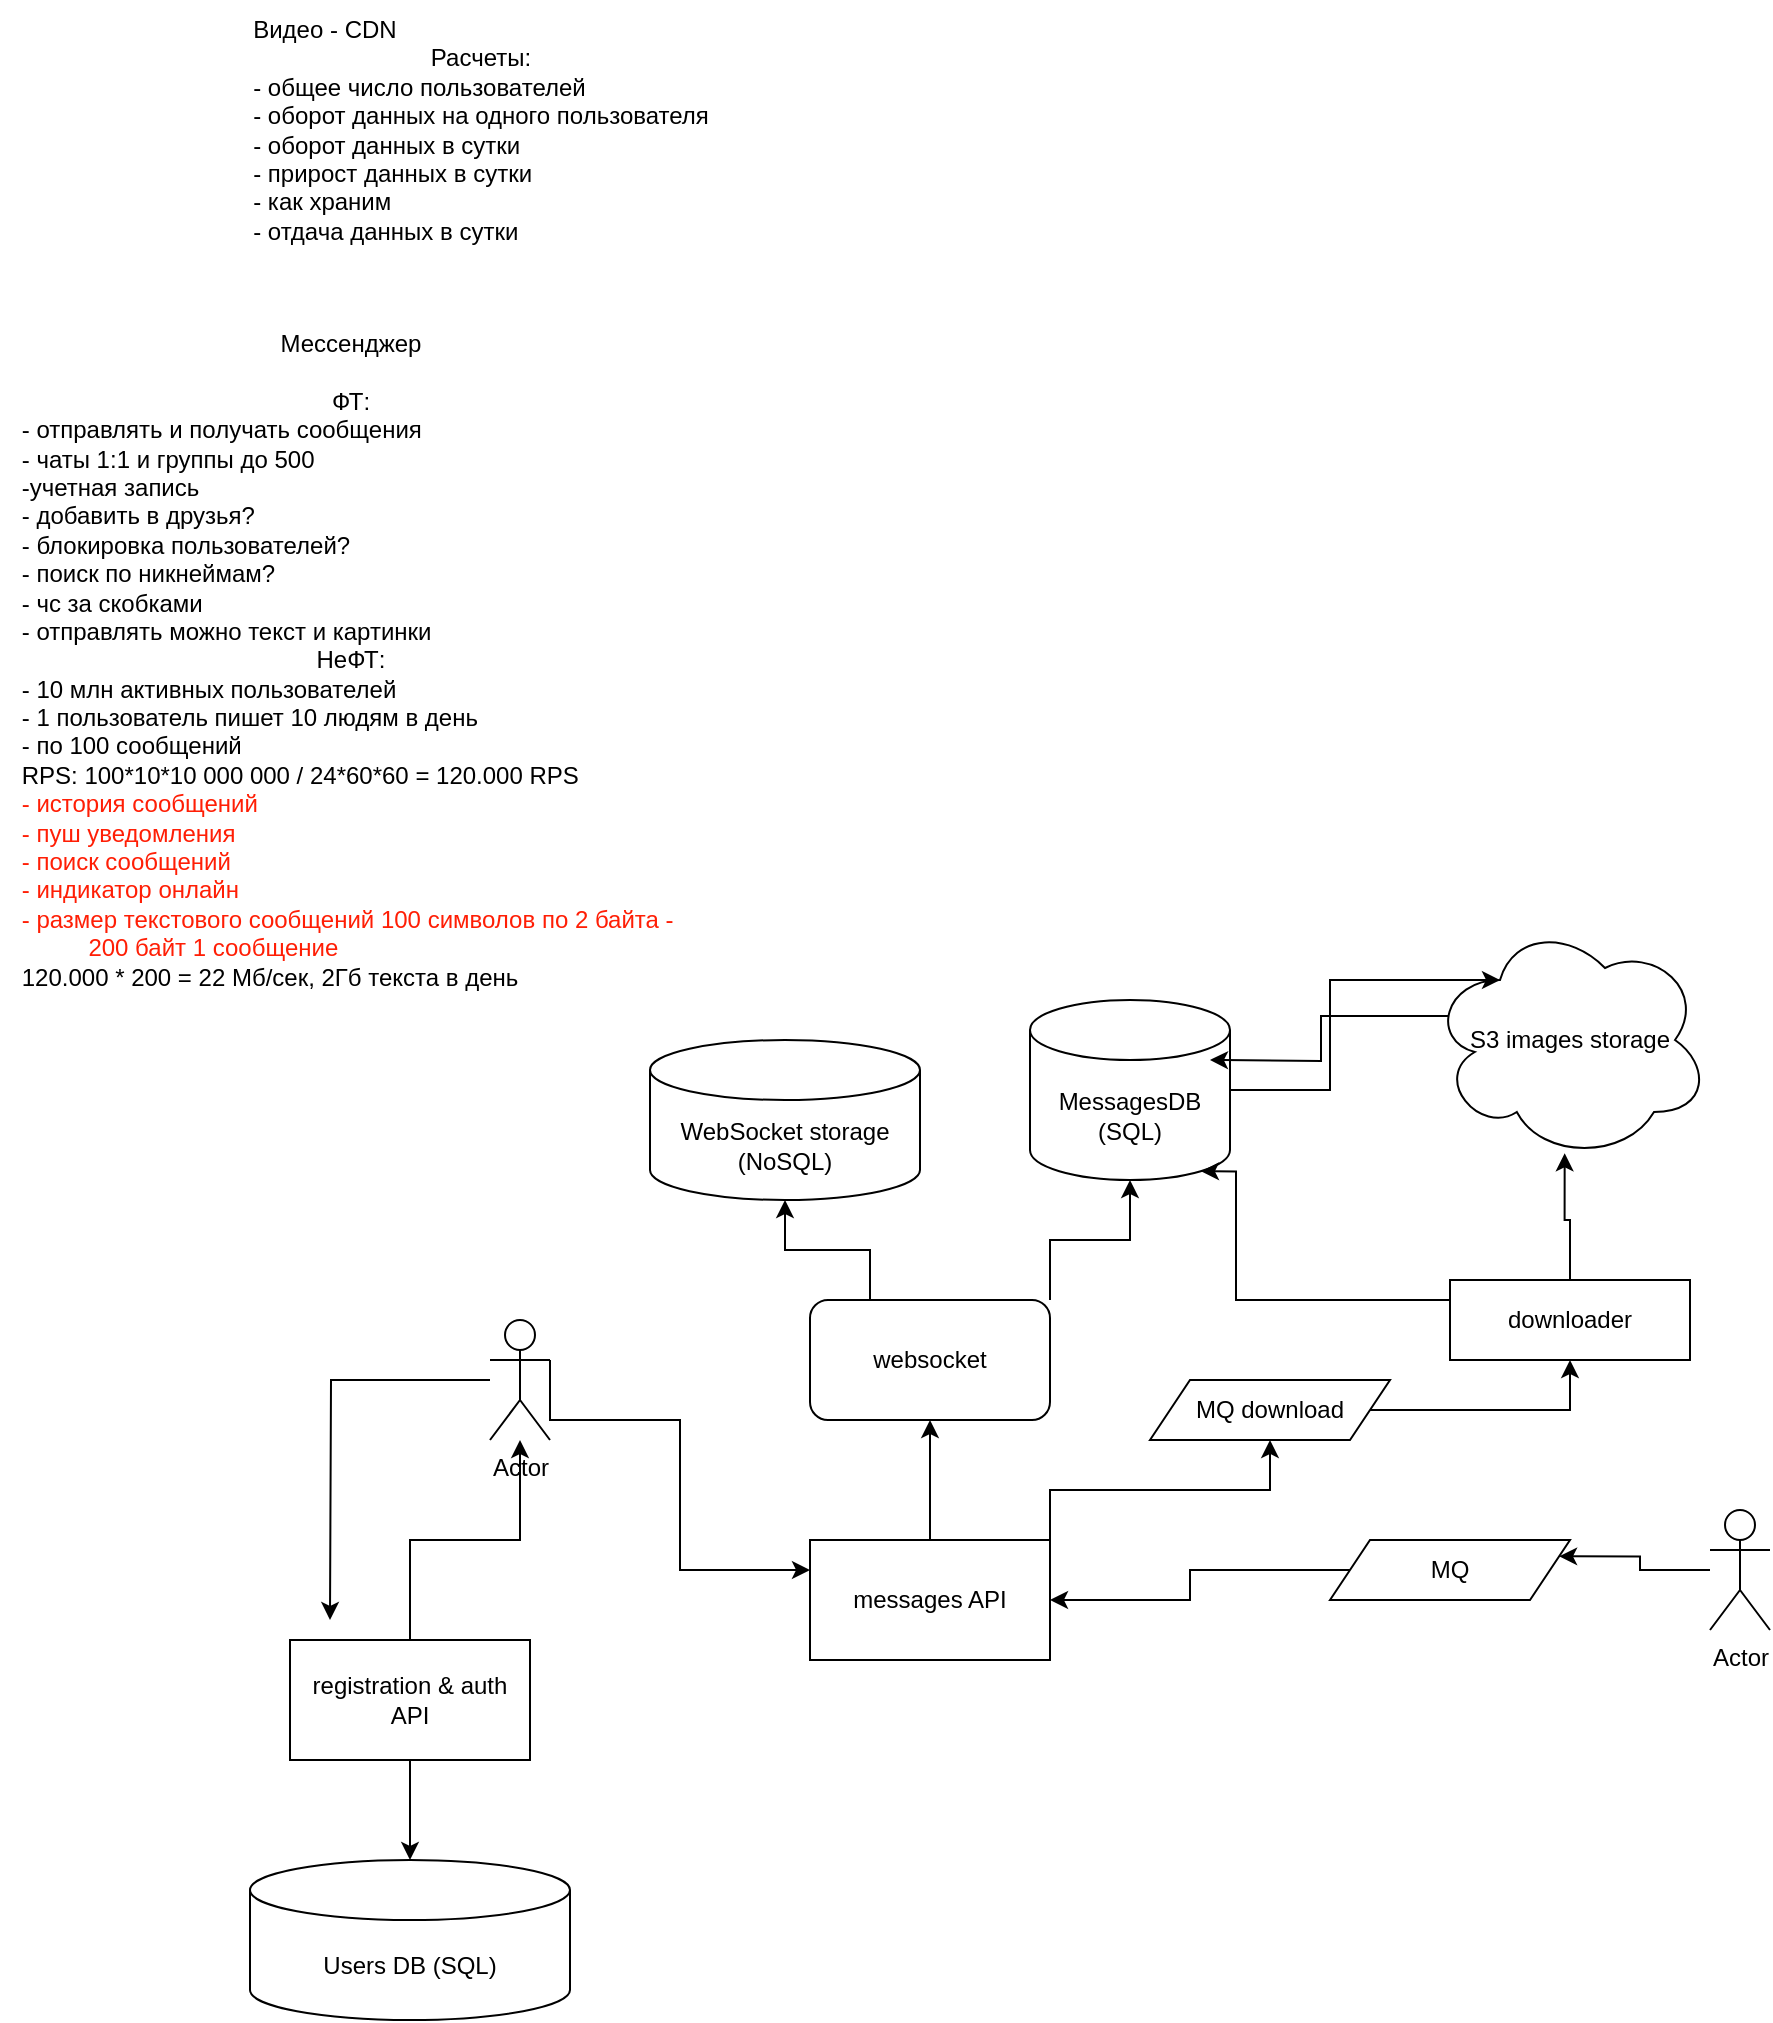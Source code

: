 <mxfile version="24.7.17">
  <diagram name="Страница — 1" id="VeJcSM31CE5ULs4fx9Ry">
    <mxGraphModel dx="1912" dy="417" grid="1" gridSize="10" guides="1" tooltips="1" connect="1" arrows="1" fold="1" page="1" pageScale="1" pageWidth="1169" pageHeight="827" math="0" shadow="0">
      <root>
        <mxCell id="0" />
        <mxCell id="1" parent="0" />
        <mxCell id="eisco_ME9Cg9zlp9eTQ7-1" value="&lt;div style=&quot;text-align: left;&quot;&gt;&lt;span style=&quot;background-color: initial;&quot;&gt;Видео - CDN&lt;/span&gt;&lt;/div&gt;&lt;div&gt;Расчеты:&lt;/div&gt;&lt;div style=&quot;text-align: left;&quot;&gt;- общее число пользователей&lt;/div&gt;&lt;div style=&quot;text-align: left;&quot;&gt;- оборот данных на одного пользователя&lt;/div&gt;&lt;div style=&quot;text-align: left;&quot;&gt;- оборот данных в сутки&lt;/div&gt;&lt;div style=&quot;text-align: left;&quot;&gt;- прирост данных в сутки&lt;/div&gt;&lt;div style=&quot;text-align: left;&quot;&gt;- как храним&lt;/div&gt;&lt;div style=&quot;text-align: left;&quot;&gt;- отдача данных в сутки&lt;/div&gt;" style="text;html=1;align=center;verticalAlign=middle;resizable=0;points=[];autosize=1;strokeColor=none;fillColor=none;" vertex="1" parent="1">
          <mxGeometry x="110" y="40" width="250" height="130" as="geometry" />
        </mxCell>
        <mxCell id="eisco_ME9Cg9zlp9eTQ7-2" value="Мессенджер&lt;div&gt;&lt;br&gt;&lt;div&gt;ФТ:&lt;/div&gt;&lt;div style=&quot;text-align: left;&quot;&gt;- отправлять и получать сообщения&lt;/div&gt;&lt;div style=&quot;text-align: left;&quot;&gt;- чаты 1:1 и группы до 500&lt;/div&gt;&lt;div style=&quot;text-align: left;&quot;&gt;-учетная запись&lt;/div&gt;&lt;div style=&quot;text-align: left;&quot;&gt;- добавить в друзья?&lt;/div&gt;&lt;div style=&quot;text-align: left;&quot;&gt;- блокировка пользователей?&lt;/div&gt;&lt;div style=&quot;text-align: left;&quot;&gt;- поиск по никнеймам?&lt;/div&gt;&lt;div style=&quot;text-align: left;&quot;&gt;- чс за скобками&lt;/div&gt;&lt;div style=&quot;text-align: left;&quot;&gt;- отправлять можно текст и картинки&lt;/div&gt;&lt;div&gt;НеФТ:&lt;/div&gt;&lt;/div&gt;&lt;div style=&quot;text-align: left;&quot;&gt;- 10 млн активных пользователей&lt;/div&gt;&lt;div style=&quot;text-align: left;&quot;&gt;- 1 пользователь пишет 10 людям в день&lt;/div&gt;&lt;div style=&quot;text-align: left;&quot;&gt;- по 100 сообщений&lt;/div&gt;&lt;div style=&quot;text-align: left;&quot;&gt;RPS: 100*10*10 000 000 / 24*60*60 = 120.000 RPS&lt;/div&gt;&lt;div style=&quot;text-align: left;&quot;&gt;&lt;font color=&quot;#ff1e05&quot;&gt;- история сообщений&lt;/font&gt;&lt;/div&gt;&lt;div style=&quot;text-align: left;&quot;&gt;&lt;font color=&quot;#ff1e05&quot;&gt;- пуш уведомления&lt;/font&gt;&lt;/div&gt;&lt;div style=&quot;text-align: left;&quot;&gt;&lt;font color=&quot;#ff1e05&quot;&gt;- поиск сообщений&lt;/font&gt;&lt;/div&gt;&lt;div style=&quot;text-align: left;&quot;&gt;&lt;font color=&quot;#ff1e05&quot;&gt;- индикатор онлайн&lt;/font&gt;&lt;/div&gt;&lt;div style=&quot;text-align: left;&quot;&gt;&lt;font color=&quot;#ff1e05&quot;&gt;- размер текстового сообщений 100 символов по 2 байта -&amp;nbsp;&lt;/font&gt;&lt;/div&gt;&lt;div style=&quot;text-align: left;&quot;&gt;&lt;font color=&quot;#ff1e05&quot;&gt;&amp;nbsp; &amp;nbsp; &amp;nbsp; &amp;nbsp; &amp;nbsp; 200 байт 1 сообщение&lt;/font&gt;&lt;/div&gt;&lt;div style=&quot;text-align: left;&quot;&gt;120.000 * 200 = 22 Мб/сек, 2Гб текста в день&lt;/div&gt;" style="text;html=1;align=center;verticalAlign=middle;resizable=0;points=[];autosize=1;strokeColor=none;fillColor=none;" vertex="1" parent="1">
          <mxGeometry x="-5" y="200" width="350" height="340" as="geometry" />
        </mxCell>
        <mxCell id="eisco_ME9Cg9zlp9eTQ7-8" style="edgeStyle=orthogonalEdgeStyle;rounded=0;orthogonalLoop=1;jettySize=auto;html=1;exitX=1;exitY=0.333;exitDx=0;exitDy=0;exitPerimeter=0;entryX=0;entryY=0.25;entryDx=0;entryDy=0;" edge="1" parent="1" source="eisco_ME9Cg9zlp9eTQ7-3" target="eisco_ME9Cg9zlp9eTQ7-7">
          <mxGeometry relative="1" as="geometry">
            <Array as="points">
              <mxPoint x="270" y="750" />
              <mxPoint x="335" y="750" />
              <mxPoint x="335" y="825" />
            </Array>
          </mxGeometry>
        </mxCell>
        <mxCell id="eisco_ME9Cg9zlp9eTQ7-20" style="edgeStyle=orthogonalEdgeStyle;rounded=0;orthogonalLoop=1;jettySize=auto;html=1;" edge="1" parent="1" source="eisco_ME9Cg9zlp9eTQ7-3">
          <mxGeometry relative="1" as="geometry">
            <mxPoint x="160" y="850" as="targetPoint" />
          </mxGeometry>
        </mxCell>
        <mxCell id="eisco_ME9Cg9zlp9eTQ7-3" value="Actor" style="shape=umlActor;verticalLabelPosition=bottom;verticalAlign=top;html=1;outlineConnect=0;" vertex="1" parent="1">
          <mxGeometry x="240" y="700" width="30" height="60" as="geometry" />
        </mxCell>
        <mxCell id="eisco_ME9Cg9zlp9eTQ7-38" style="edgeStyle=orthogonalEdgeStyle;rounded=0;orthogonalLoop=1;jettySize=auto;html=1;entryX=1;entryY=0.25;entryDx=0;entryDy=0;" edge="1" parent="1" source="eisco_ME9Cg9zlp9eTQ7-4" target="eisco_ME9Cg9zlp9eTQ7-36">
          <mxGeometry relative="1" as="geometry" />
        </mxCell>
        <mxCell id="eisco_ME9Cg9zlp9eTQ7-4" value="Actor" style="shape=umlActor;verticalLabelPosition=bottom;verticalAlign=top;html=1;outlineConnect=0;" vertex="1" parent="1">
          <mxGeometry x="850" y="795" width="30" height="60" as="geometry" />
        </mxCell>
        <mxCell id="eisco_ME9Cg9zlp9eTQ7-26" style="edgeStyle=orthogonalEdgeStyle;rounded=0;orthogonalLoop=1;jettySize=auto;html=1;exitX=0.5;exitY=0;exitDx=0;exitDy=0;entryX=0.5;entryY=1;entryDx=0;entryDy=0;" edge="1" parent="1" source="eisco_ME9Cg9zlp9eTQ7-7" target="eisco_ME9Cg9zlp9eTQ7-11">
          <mxGeometry relative="1" as="geometry" />
        </mxCell>
        <mxCell id="eisco_ME9Cg9zlp9eTQ7-41" style="edgeStyle=orthogonalEdgeStyle;rounded=0;orthogonalLoop=1;jettySize=auto;html=1;exitX=1;exitY=0;exitDx=0;exitDy=0;" edge="1" parent="1" source="eisco_ME9Cg9zlp9eTQ7-7" target="eisco_ME9Cg9zlp9eTQ7-40">
          <mxGeometry relative="1" as="geometry" />
        </mxCell>
        <mxCell id="eisco_ME9Cg9zlp9eTQ7-7" value="messages API" style="whiteSpace=wrap;html=1;" vertex="1" parent="1">
          <mxGeometry x="400" y="810" width="120" height="60" as="geometry" />
        </mxCell>
        <mxCell id="eisco_ME9Cg9zlp9eTQ7-11" value="websocket" style="rounded=1;whiteSpace=wrap;html=1;" vertex="1" parent="1">
          <mxGeometry x="400" y="690" width="120" height="60" as="geometry" />
        </mxCell>
        <mxCell id="eisco_ME9Cg9zlp9eTQ7-21" style="edgeStyle=orthogonalEdgeStyle;rounded=0;orthogonalLoop=1;jettySize=auto;html=1;exitX=0.5;exitY=0;exitDx=0;exitDy=0;" edge="1" parent="1" source="eisco_ME9Cg9zlp9eTQ7-19" target="eisco_ME9Cg9zlp9eTQ7-3">
          <mxGeometry relative="1" as="geometry" />
        </mxCell>
        <mxCell id="eisco_ME9Cg9zlp9eTQ7-19" value="registration &amp;amp; auth API" style="rounded=0;whiteSpace=wrap;html=1;" vertex="1" parent="1">
          <mxGeometry x="140" y="860" width="120" height="60" as="geometry" />
        </mxCell>
        <mxCell id="eisco_ME9Cg9zlp9eTQ7-22" value="Users DB (SQL)" style="shape=cylinder3;whiteSpace=wrap;html=1;boundedLbl=1;backgroundOutline=1;size=15;" vertex="1" parent="1">
          <mxGeometry x="120" y="970" width="160" height="80" as="geometry" />
        </mxCell>
        <mxCell id="eisco_ME9Cg9zlp9eTQ7-23" style="edgeStyle=orthogonalEdgeStyle;rounded=0;orthogonalLoop=1;jettySize=auto;html=1;exitX=0.5;exitY=1;exitDx=0;exitDy=0;entryX=0.5;entryY=0;entryDx=0;entryDy=0;entryPerimeter=0;" edge="1" parent="1" source="eisco_ME9Cg9zlp9eTQ7-19" target="eisco_ME9Cg9zlp9eTQ7-22">
          <mxGeometry relative="1" as="geometry" />
        </mxCell>
        <mxCell id="eisco_ME9Cg9zlp9eTQ7-27" value="WebSocket storage (NoSQL)" style="shape=cylinder3;whiteSpace=wrap;html=1;boundedLbl=1;backgroundOutline=1;size=15;" vertex="1" parent="1">
          <mxGeometry x="320" y="560" width="135" height="80" as="geometry" />
        </mxCell>
        <mxCell id="eisco_ME9Cg9zlp9eTQ7-28" style="edgeStyle=orthogonalEdgeStyle;rounded=0;orthogonalLoop=1;jettySize=auto;html=1;exitX=0.25;exitY=0;exitDx=0;exitDy=0;entryX=0.5;entryY=1;entryDx=0;entryDy=0;entryPerimeter=0;" edge="1" parent="1" source="eisco_ME9Cg9zlp9eTQ7-11" target="eisco_ME9Cg9zlp9eTQ7-27">
          <mxGeometry relative="1" as="geometry" />
        </mxCell>
        <mxCell id="eisco_ME9Cg9zlp9eTQ7-29" value="MessagesDB (SQL)" style="shape=cylinder3;whiteSpace=wrap;html=1;boundedLbl=1;backgroundOutline=1;size=15;" vertex="1" parent="1">
          <mxGeometry x="510" y="540" width="100" height="90" as="geometry" />
        </mxCell>
        <mxCell id="eisco_ME9Cg9zlp9eTQ7-47" style="edgeStyle=orthogonalEdgeStyle;rounded=0;orthogonalLoop=1;jettySize=auto;html=1;exitX=0.07;exitY=0.4;exitDx=0;exitDy=0;exitPerimeter=0;" edge="1" parent="1" source="eisco_ME9Cg9zlp9eTQ7-30">
          <mxGeometry relative="1" as="geometry">
            <mxPoint x="600.0" y="570" as="targetPoint" />
          </mxGeometry>
        </mxCell>
        <mxCell id="eisco_ME9Cg9zlp9eTQ7-30" value="S3 images storage" style="ellipse;shape=cloud;whiteSpace=wrap;html=1;" vertex="1" parent="1">
          <mxGeometry x="710" y="500" width="140" height="120" as="geometry" />
        </mxCell>
        <mxCell id="eisco_ME9Cg9zlp9eTQ7-33" style="edgeStyle=orthogonalEdgeStyle;rounded=0;orthogonalLoop=1;jettySize=auto;html=1;exitX=1;exitY=0;exitDx=0;exitDy=0;entryX=0.5;entryY=1;entryDx=0;entryDy=0;entryPerimeter=0;" edge="1" parent="1" source="eisco_ME9Cg9zlp9eTQ7-11" target="eisco_ME9Cg9zlp9eTQ7-29">
          <mxGeometry relative="1" as="geometry" />
        </mxCell>
        <mxCell id="eisco_ME9Cg9zlp9eTQ7-39" style="edgeStyle=orthogonalEdgeStyle;rounded=0;orthogonalLoop=1;jettySize=auto;html=1;exitX=0;exitY=0.5;exitDx=0;exitDy=0;entryX=1;entryY=0.5;entryDx=0;entryDy=0;" edge="1" parent="1" source="eisco_ME9Cg9zlp9eTQ7-36" target="eisco_ME9Cg9zlp9eTQ7-7">
          <mxGeometry relative="1" as="geometry" />
        </mxCell>
        <mxCell id="eisco_ME9Cg9zlp9eTQ7-36" value="MQ" style="shape=parallelogram;perimeter=parallelogramPerimeter;whiteSpace=wrap;html=1;fixedSize=1;" vertex="1" parent="1">
          <mxGeometry x="660" y="810" width="120" height="30" as="geometry" />
        </mxCell>
        <mxCell id="eisco_ME9Cg9zlp9eTQ7-43" style="edgeStyle=orthogonalEdgeStyle;rounded=0;orthogonalLoop=1;jettySize=auto;html=1;exitX=1;exitY=0.5;exitDx=0;exitDy=0;" edge="1" parent="1" source="eisco_ME9Cg9zlp9eTQ7-40" target="eisco_ME9Cg9zlp9eTQ7-42">
          <mxGeometry relative="1" as="geometry" />
        </mxCell>
        <mxCell id="eisco_ME9Cg9zlp9eTQ7-40" value="MQ download" style="shape=parallelogram;perimeter=parallelogramPerimeter;whiteSpace=wrap;html=1;fixedSize=1;" vertex="1" parent="1">
          <mxGeometry x="570" y="730" width="120" height="30" as="geometry" />
        </mxCell>
        <mxCell id="eisco_ME9Cg9zlp9eTQ7-42" value="downloader" style="whiteSpace=wrap;html=1;" vertex="1" parent="1">
          <mxGeometry x="720" y="680" width="120" height="40" as="geometry" />
        </mxCell>
        <mxCell id="eisco_ME9Cg9zlp9eTQ7-44" style="edgeStyle=orthogonalEdgeStyle;rounded=0;orthogonalLoop=1;jettySize=auto;html=1;exitX=0.5;exitY=0;exitDx=0;exitDy=0;entryX=0.481;entryY=0.972;entryDx=0;entryDy=0;entryPerimeter=0;" edge="1" parent="1" source="eisco_ME9Cg9zlp9eTQ7-42" target="eisco_ME9Cg9zlp9eTQ7-30">
          <mxGeometry relative="1" as="geometry" />
        </mxCell>
        <mxCell id="eisco_ME9Cg9zlp9eTQ7-45" style="edgeStyle=orthogonalEdgeStyle;rounded=0;orthogonalLoop=1;jettySize=auto;html=1;exitX=0;exitY=0.5;exitDx=0;exitDy=0;entryX=0.855;entryY=1;entryDx=0;entryDy=-4.35;entryPerimeter=0;" edge="1" parent="1" source="eisco_ME9Cg9zlp9eTQ7-42" target="eisco_ME9Cg9zlp9eTQ7-29">
          <mxGeometry relative="1" as="geometry">
            <Array as="points">
              <mxPoint x="720" y="690" />
              <mxPoint x="613" y="690" />
            </Array>
          </mxGeometry>
        </mxCell>
        <mxCell id="eisco_ME9Cg9zlp9eTQ7-46" style="edgeStyle=orthogonalEdgeStyle;rounded=0;orthogonalLoop=1;jettySize=auto;html=1;entryX=0.25;entryY=0.25;entryDx=0;entryDy=0;entryPerimeter=0;" edge="1" parent="1" source="eisco_ME9Cg9zlp9eTQ7-29" target="eisco_ME9Cg9zlp9eTQ7-30">
          <mxGeometry relative="1" as="geometry" />
        </mxCell>
      </root>
    </mxGraphModel>
  </diagram>
</mxfile>
